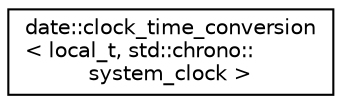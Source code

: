 digraph "Graphical Class Hierarchy"
{
 // LATEX_PDF_SIZE
  edge [fontname="Helvetica",fontsize="10",labelfontname="Helvetica",labelfontsize="10"];
  node [fontname="Helvetica",fontsize="10",shape=record];
  rankdir="LR";
  Node0 [label="date::clock_time_conversion\l\< local_t, std::chrono::\lsystem_clock \>",height=0.2,width=0.4,color="black", fillcolor="white", style="filled",URL="$structdate_1_1clock__time__conversion_3_01local__t_00_01std_1_1chrono_1_1system__clock_01_4.html",tooltip=" "];
}

